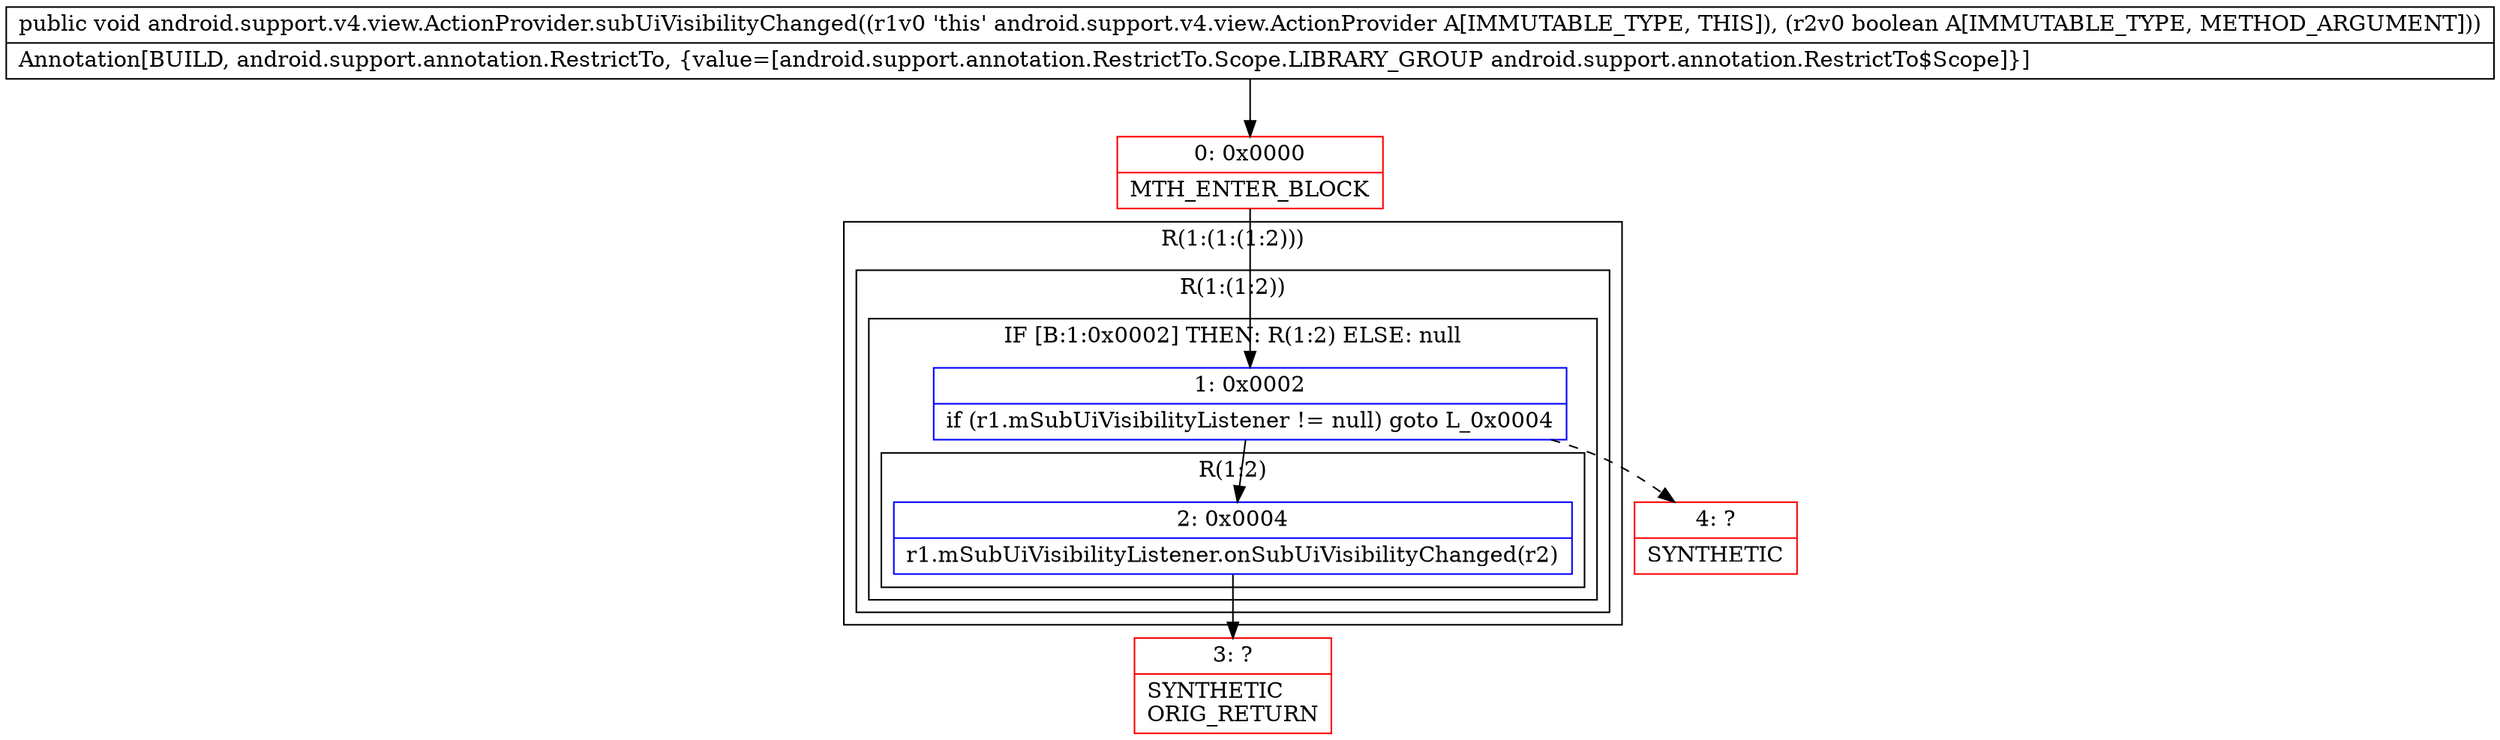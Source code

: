 digraph "CFG forandroid.support.v4.view.ActionProvider.subUiVisibilityChanged(Z)V" {
subgraph cluster_Region_1067512621 {
label = "R(1:(1:(1:2)))";
node [shape=record,color=blue];
subgraph cluster_Region_1701308716 {
label = "R(1:(1:2))";
node [shape=record,color=blue];
subgraph cluster_IfRegion_61468029 {
label = "IF [B:1:0x0002] THEN: R(1:2) ELSE: null";
node [shape=record,color=blue];
Node_1 [shape=record,label="{1\:\ 0x0002|if (r1.mSubUiVisibilityListener != null) goto L_0x0004\l}"];
subgraph cluster_Region_1952950242 {
label = "R(1:2)";
node [shape=record,color=blue];
Node_2 [shape=record,label="{2\:\ 0x0004|r1.mSubUiVisibilityListener.onSubUiVisibilityChanged(r2)\l}"];
}
}
}
}
Node_0 [shape=record,color=red,label="{0\:\ 0x0000|MTH_ENTER_BLOCK\l}"];
Node_3 [shape=record,color=red,label="{3\:\ ?|SYNTHETIC\lORIG_RETURN\l}"];
Node_4 [shape=record,color=red,label="{4\:\ ?|SYNTHETIC\l}"];
MethodNode[shape=record,label="{public void android.support.v4.view.ActionProvider.subUiVisibilityChanged((r1v0 'this' android.support.v4.view.ActionProvider A[IMMUTABLE_TYPE, THIS]), (r2v0 boolean A[IMMUTABLE_TYPE, METHOD_ARGUMENT]))  | Annotation[BUILD, android.support.annotation.RestrictTo, \{value=[android.support.annotation.RestrictTo.Scope.LIBRARY_GROUP android.support.annotation.RestrictTo$Scope]\}]\l}"];
MethodNode -> Node_0;
Node_1 -> Node_2;
Node_1 -> Node_4[style=dashed];
Node_2 -> Node_3;
Node_0 -> Node_1;
}

